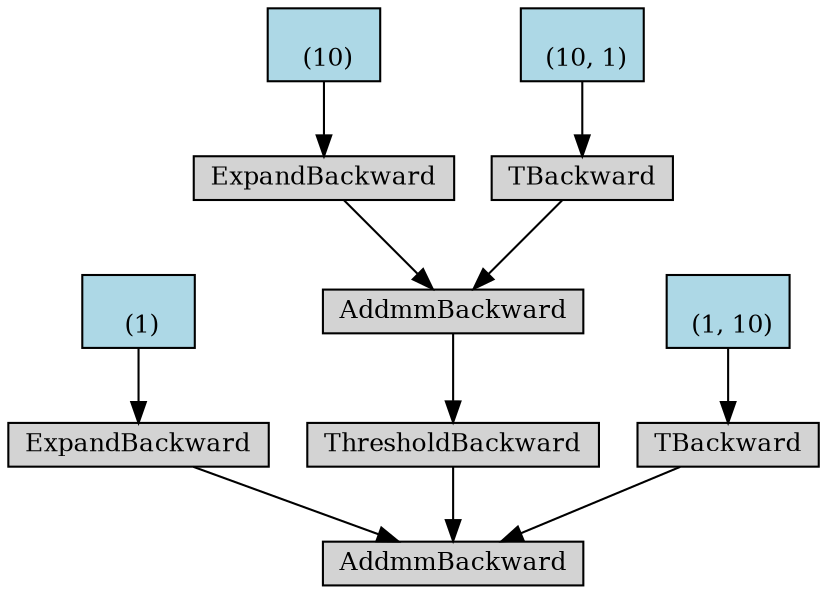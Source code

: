 digraph {
	graph [size="12,12"]
	node [align=left fontsize=12 height=0.2 ranksep=0.1 shape=box style=filled]
	139936061699184 [label=AddmmBackward]
	139936061701368 -> 139936061699184
	139936061701368 [label=ExpandBackward]
	139936061232296 -> 139936061701368
	139936061232296 [label="
 (1)" fillcolor=lightblue]
	139936061233192 -> 139936061699184
	139936061233192 [label=ThresholdBackward]
	139936061232184 -> 139936061233192
	139936061232184 [label=AddmmBackward]
	139936061379192 -> 139936061232184
	139936061379192 [label=ExpandBackward]
	139936061455272 -> 139936061379192
	139936061455272 [label="
 (10)" fillcolor=lightblue]
	139936061381992 -> 139936061232184
	139936061381992 [label=TBackward]
	139936061455888 -> 139936061381992
	139936061455888 [label="
 (10, 1)" fillcolor=lightblue]
	139936061232632 -> 139936061699184
	139936061232632 [label=TBackward]
	139936061231680 -> 139936061232632
	139936061231680 [label="
 (1, 10)" fillcolor=lightblue]
}
